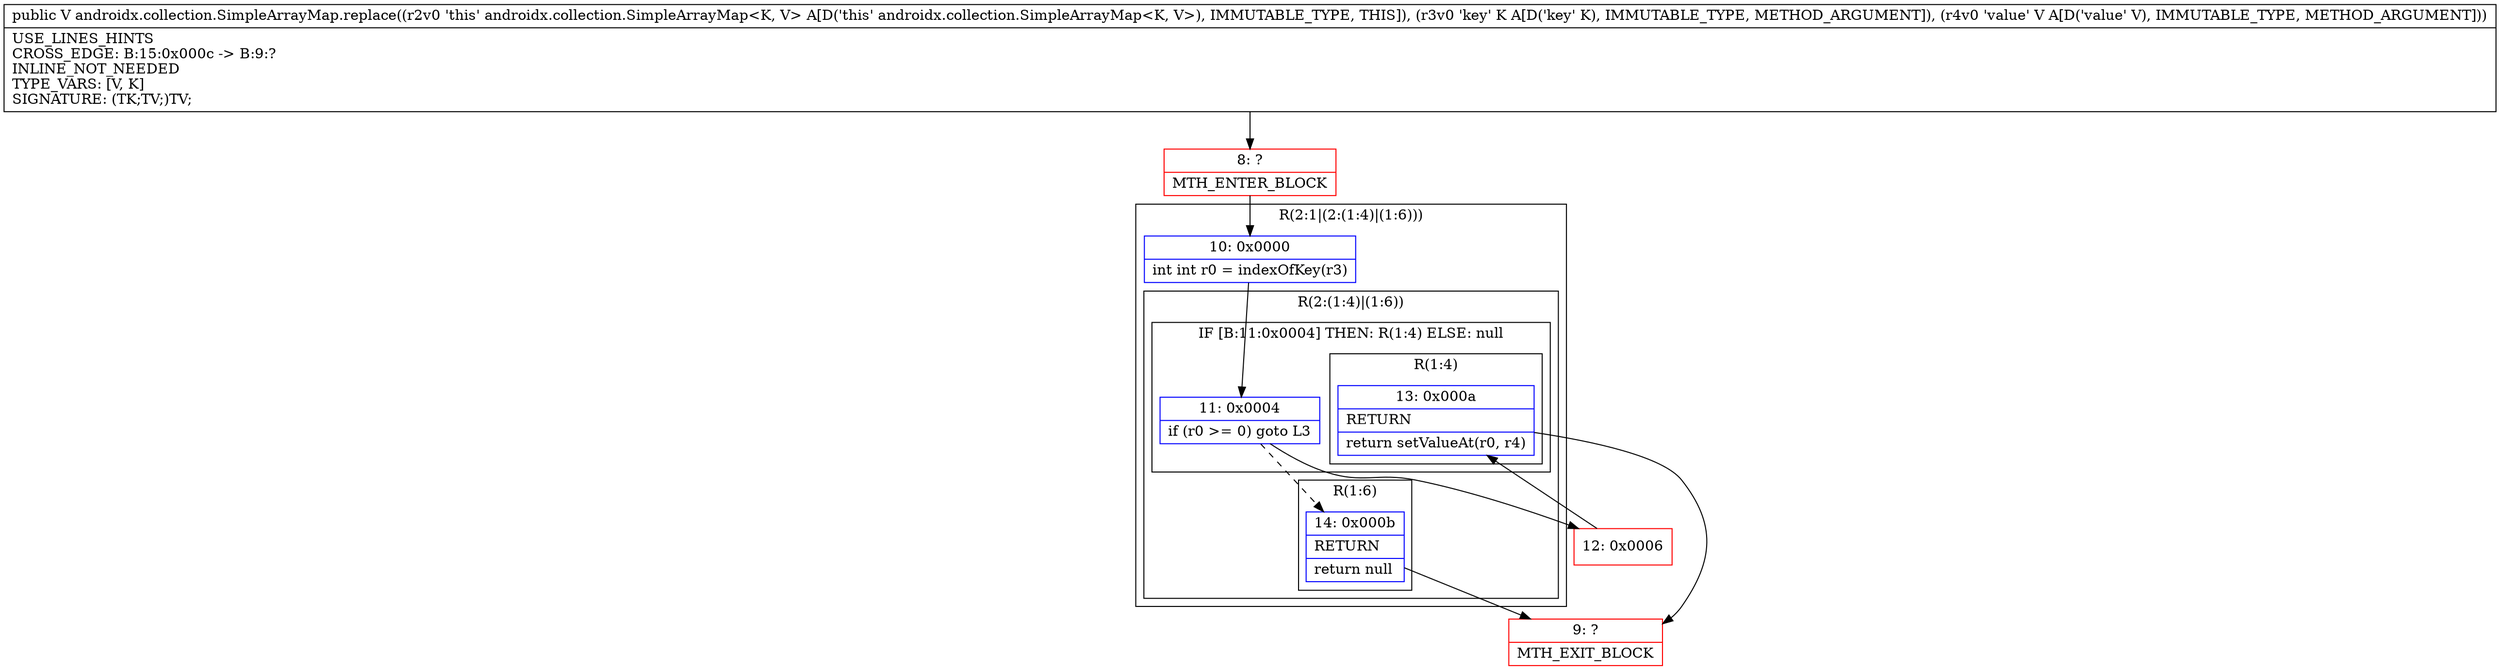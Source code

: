 digraph "CFG forandroidx.collection.SimpleArrayMap.replace(Ljava\/lang\/Object;Ljava\/lang\/Object;)Ljava\/lang\/Object;" {
subgraph cluster_Region_1395801315 {
label = "R(2:1|(2:(1:4)|(1:6)))";
node [shape=record,color=blue];
Node_10 [shape=record,label="{10\:\ 0x0000|int int r0 = indexOfKey(r3)\l}"];
subgraph cluster_Region_1770187559 {
label = "R(2:(1:4)|(1:6))";
node [shape=record,color=blue];
subgraph cluster_IfRegion_857868892 {
label = "IF [B:11:0x0004] THEN: R(1:4) ELSE: null";
node [shape=record,color=blue];
Node_11 [shape=record,label="{11\:\ 0x0004|if (r0 \>= 0) goto L3\l}"];
subgraph cluster_Region_1681952684 {
label = "R(1:4)";
node [shape=record,color=blue];
Node_13 [shape=record,label="{13\:\ 0x000a|RETURN\l|return setValueAt(r0, r4)\l}"];
}
}
subgraph cluster_Region_1887580649 {
label = "R(1:6)";
node [shape=record,color=blue];
Node_14 [shape=record,label="{14\:\ 0x000b|RETURN\l|return null\l}"];
}
}
}
Node_8 [shape=record,color=red,label="{8\:\ ?|MTH_ENTER_BLOCK\l}"];
Node_12 [shape=record,color=red,label="{12\:\ 0x0006}"];
Node_9 [shape=record,color=red,label="{9\:\ ?|MTH_EXIT_BLOCK\l}"];
MethodNode[shape=record,label="{public V androidx.collection.SimpleArrayMap.replace((r2v0 'this' androidx.collection.SimpleArrayMap\<K, V\> A[D('this' androidx.collection.SimpleArrayMap\<K, V\>), IMMUTABLE_TYPE, THIS]), (r3v0 'key' K A[D('key' K), IMMUTABLE_TYPE, METHOD_ARGUMENT]), (r4v0 'value' V A[D('value' V), IMMUTABLE_TYPE, METHOD_ARGUMENT]))  | USE_LINES_HINTS\lCROSS_EDGE: B:15:0x000c \-\> B:9:?\lINLINE_NOT_NEEDED\lTYPE_VARS: [V, K]\lSIGNATURE: (TK;TV;)TV;\l}"];
MethodNode -> Node_8;Node_10 -> Node_11;
Node_11 -> Node_12;
Node_11 -> Node_14[style=dashed];
Node_13 -> Node_9;
Node_14 -> Node_9;
Node_8 -> Node_10;
Node_12 -> Node_13;
}

